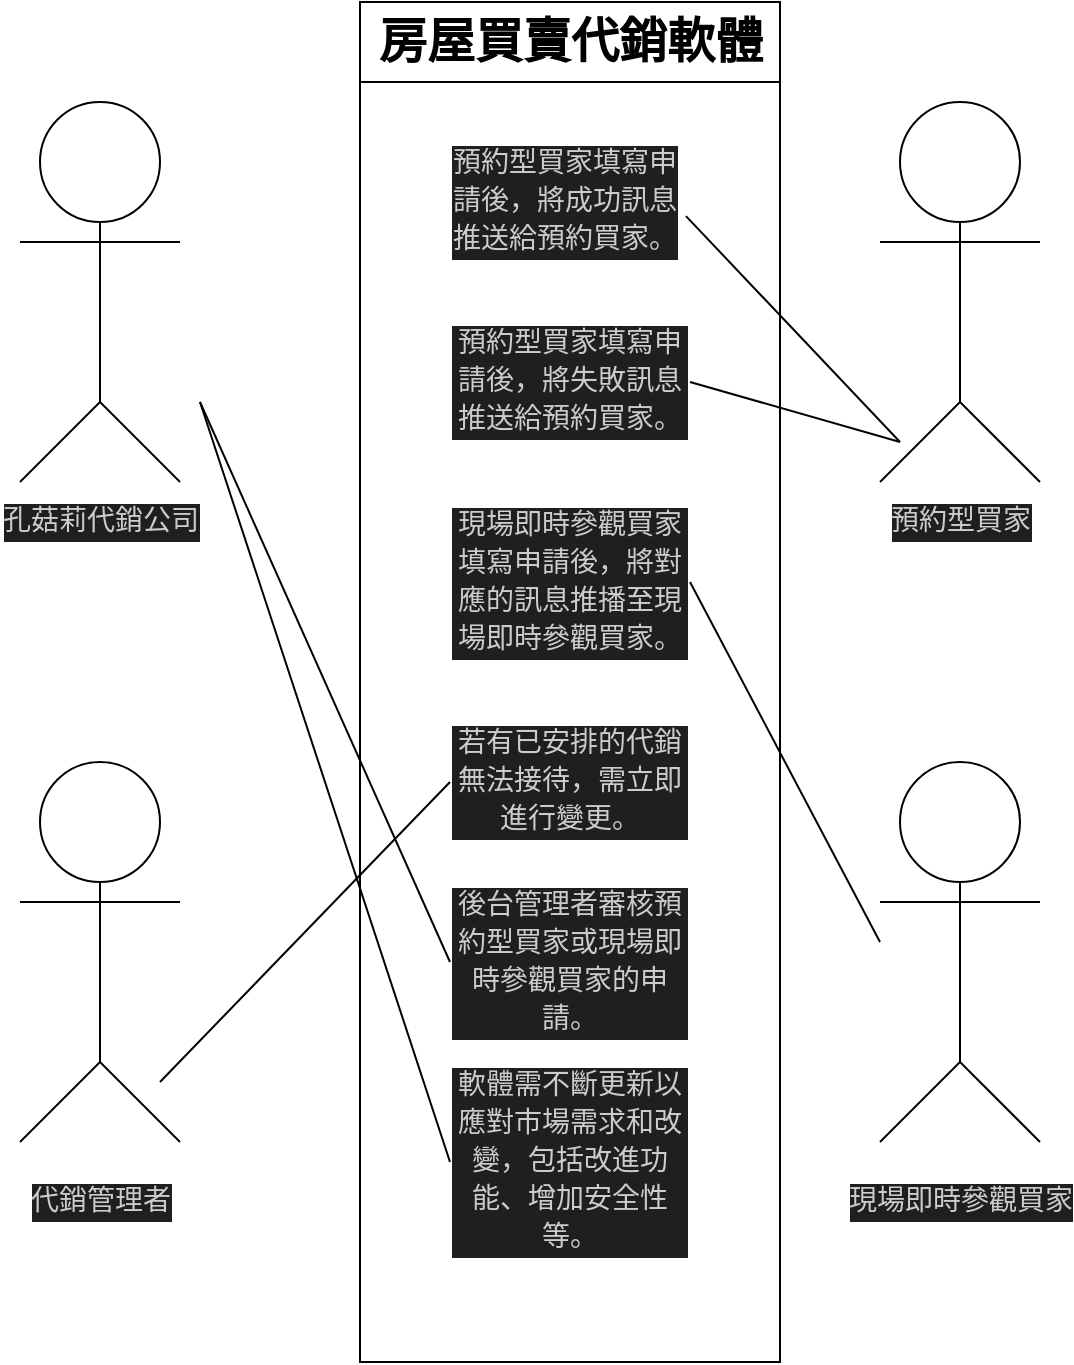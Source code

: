 <mxfile>
    <diagram id="amQlKnqfOqNiIgZk25ug" name="第1頁">
        <mxGraphModel dx="1136" dy="531" grid="1" gridSize="10" guides="1" tooltips="1" connect="1" arrows="1" fold="1" page="1" pageScale="1" pageWidth="827" pageHeight="1169" math="0" shadow="0">
            <root>
                <mxCell id="0"/>
                <mxCell id="1" parent="0"/>
                <mxCell id="2" value="" style="ellipse;whiteSpace=wrap;html=1;aspect=fixed;" parent="1" vertex="1">
                    <mxGeometry x="120" y="110" width="60" height="60" as="geometry"/>
                </mxCell>
                <mxCell id="3" value="" style="endArrow=none;html=1;" parent="1" edge="1">
                    <mxGeometry width="50" height="50" relative="1" as="geometry">
                        <mxPoint x="150" y="260" as="sourcePoint"/>
                        <mxPoint x="150" y="170" as="targetPoint"/>
                    </mxGeometry>
                </mxCell>
                <mxCell id="4" value="" style="endArrow=none;html=1;" parent="1" edge="1">
                    <mxGeometry width="50" height="50" relative="1" as="geometry">
                        <mxPoint x="110" y="180" as="sourcePoint"/>
                        <mxPoint x="190" y="180" as="targetPoint"/>
                    </mxGeometry>
                </mxCell>
                <mxCell id="5" value="" style="endArrow=none;html=1;" parent="1" edge="1">
                    <mxGeometry width="50" height="50" relative="1" as="geometry">
                        <mxPoint x="110" y="300" as="sourcePoint"/>
                        <mxPoint x="150" y="260" as="targetPoint"/>
                    </mxGeometry>
                </mxCell>
                <mxCell id="6" value="" style="endArrow=none;html=1;" parent="1" edge="1">
                    <mxGeometry width="50" height="50" relative="1" as="geometry">
                        <mxPoint x="150" y="260" as="sourcePoint"/>
                        <mxPoint x="190" y="300" as="targetPoint"/>
                    </mxGeometry>
                </mxCell>
                <mxCell id="7" value="" style="ellipse;whiteSpace=wrap;html=1;aspect=fixed;" parent="1" vertex="1">
                    <mxGeometry x="120" y="440" width="60" height="60" as="geometry"/>
                </mxCell>
                <mxCell id="8" value="" style="endArrow=none;html=1;" parent="1" edge="1">
                    <mxGeometry width="50" height="50" relative="1" as="geometry">
                        <mxPoint x="150" y="590" as="sourcePoint"/>
                        <mxPoint x="150" y="500" as="targetPoint"/>
                    </mxGeometry>
                </mxCell>
                <mxCell id="9" value="" style="endArrow=none;html=1;" parent="1" edge="1">
                    <mxGeometry width="50" height="50" relative="1" as="geometry">
                        <mxPoint x="110" y="510" as="sourcePoint"/>
                        <mxPoint x="190" y="510" as="targetPoint"/>
                    </mxGeometry>
                </mxCell>
                <mxCell id="10" value="" style="endArrow=none;html=1;" parent="1" edge="1">
                    <mxGeometry width="50" height="50" relative="1" as="geometry">
                        <mxPoint x="110" y="630" as="sourcePoint"/>
                        <mxPoint x="150" y="590" as="targetPoint"/>
                    </mxGeometry>
                </mxCell>
                <mxCell id="11" value="" style="endArrow=none;html=1;" parent="1" edge="1">
                    <mxGeometry width="50" height="50" relative="1" as="geometry">
                        <mxPoint x="150" y="590" as="sourcePoint"/>
                        <mxPoint x="190" y="630" as="targetPoint"/>
                    </mxGeometry>
                </mxCell>
                <mxCell id="12" value="" style="ellipse;whiteSpace=wrap;html=1;aspect=fixed;" parent="1" vertex="1">
                    <mxGeometry x="550" y="110" width="60" height="60" as="geometry"/>
                </mxCell>
                <mxCell id="13" value="" style="endArrow=none;html=1;" parent="1" edge="1">
                    <mxGeometry width="50" height="50" relative="1" as="geometry">
                        <mxPoint x="580" y="260" as="sourcePoint"/>
                        <mxPoint x="580" y="170" as="targetPoint"/>
                    </mxGeometry>
                </mxCell>
                <mxCell id="14" value="" style="endArrow=none;html=1;" parent="1" edge="1">
                    <mxGeometry width="50" height="50" relative="1" as="geometry">
                        <mxPoint x="540" y="180" as="sourcePoint"/>
                        <mxPoint x="620" y="180" as="targetPoint"/>
                    </mxGeometry>
                </mxCell>
                <mxCell id="15" value="" style="endArrow=none;html=1;" parent="1" edge="1">
                    <mxGeometry width="50" height="50" relative="1" as="geometry">
                        <mxPoint x="540" y="300" as="sourcePoint"/>
                        <mxPoint x="580" y="260" as="targetPoint"/>
                    </mxGeometry>
                </mxCell>
                <mxCell id="16" value="" style="endArrow=none;html=1;" parent="1" edge="1">
                    <mxGeometry width="50" height="50" relative="1" as="geometry">
                        <mxPoint x="580" y="260" as="sourcePoint"/>
                        <mxPoint x="620" y="300" as="targetPoint"/>
                    </mxGeometry>
                </mxCell>
                <mxCell id="22" value="" style="ellipse;whiteSpace=wrap;html=1;aspect=fixed;" parent="1" vertex="1">
                    <mxGeometry x="550" y="440" width="60" height="60" as="geometry"/>
                </mxCell>
                <mxCell id="23" value="" style="endArrow=none;html=1;" parent="1" edge="1">
                    <mxGeometry width="50" height="50" relative="1" as="geometry">
                        <mxPoint x="580" y="590" as="sourcePoint"/>
                        <mxPoint x="580" y="500" as="targetPoint"/>
                    </mxGeometry>
                </mxCell>
                <mxCell id="24" value="" style="endArrow=none;html=1;" parent="1" edge="1">
                    <mxGeometry width="50" height="50" relative="1" as="geometry">
                        <mxPoint x="540" y="510" as="sourcePoint"/>
                        <mxPoint x="620" y="510" as="targetPoint"/>
                    </mxGeometry>
                </mxCell>
                <mxCell id="25" value="" style="endArrow=none;html=1;" parent="1" edge="1">
                    <mxGeometry width="50" height="50" relative="1" as="geometry">
                        <mxPoint x="540" y="630" as="sourcePoint"/>
                        <mxPoint x="580" y="590" as="targetPoint"/>
                    </mxGeometry>
                </mxCell>
                <mxCell id="26" value="" style="endArrow=none;html=1;" parent="1" edge="1">
                    <mxGeometry width="50" height="50" relative="1" as="geometry">
                        <mxPoint x="580" y="590" as="sourcePoint"/>
                        <mxPoint x="620" y="630" as="targetPoint"/>
                    </mxGeometry>
                </mxCell>
                <mxCell id="27" value="" style="rounded=0;whiteSpace=wrap;html=1;fillColor=none;" parent="1" vertex="1">
                    <mxGeometry x="280" y="100" width="210" height="640" as="geometry"/>
                </mxCell>
                <mxCell id="28" value="" style="rounded=0;whiteSpace=wrap;html=1;fillColor=none;" parent="1" vertex="1">
                    <mxGeometry x="280" y="60" width="210" height="40" as="geometry"/>
                </mxCell>
                <mxCell id="29" value="房屋買賣代銷軟體" style="text;strokeColor=none;fillColor=none;html=1;fontSize=24;fontStyle=1;verticalAlign=middle;align=center;" parent="1" vertex="1">
                    <mxGeometry x="335" y="60" width="100" height="40" as="geometry"/>
                </mxCell>
                <mxCell id="30" value="&lt;div style=&quot;color: rgb(204, 204, 204); background-color: rgb(31, 31, 31); font-family: Consolas, &amp;quot;Courier New&amp;quot;, monospace; font-weight: normal; font-size: 14px; line-height: 19px;&quot;&gt;孔菇莉代銷公司&lt;/div&gt;" style="text;strokeColor=none;fillColor=none;html=1;fontSize=24;fontStyle=1;verticalAlign=middle;align=center;" parent="1" vertex="1">
                    <mxGeometry x="100" y="300" width="100" height="40" as="geometry"/>
                </mxCell>
                <mxCell id="31" value="&lt;div style=&quot;color: rgb(204, 204, 204); background-color: rgb(31, 31, 31); font-family: Consolas, &amp;quot;Courier New&amp;quot;, monospace; font-weight: normal; font-size: 14px; line-height: 19px;&quot;&gt;&lt;div style=&quot;line-height: 19px;&quot;&gt;代銷管理者&lt;/div&gt;&lt;/div&gt;" style="text;strokeColor=none;fillColor=none;html=1;fontSize=24;fontStyle=1;verticalAlign=middle;align=center;" parent="1" vertex="1">
                    <mxGeometry x="100" y="640" width="100" height="40" as="geometry"/>
                </mxCell>
                <mxCell id="32" value="&lt;div style=&quot;color: rgb(204, 204, 204); background-color: rgb(31, 31, 31); font-family: Consolas, &amp;quot;Courier New&amp;quot;, monospace; font-weight: normal; font-size: 14px; line-height: 19px;&quot;&gt;預約型買家&lt;/div&gt;" style="text;strokeColor=none;fillColor=none;html=1;fontSize=24;fontStyle=1;verticalAlign=middle;align=center;" parent="1" vertex="1">
                    <mxGeometry x="530" y="300" width="100" height="40" as="geometry"/>
                </mxCell>
                <mxCell id="33" value="&lt;div style=&quot;color: rgb(204, 204, 204); background-color: rgb(31, 31, 31); font-family: Consolas, &amp;quot;Courier New&amp;quot;, monospace; font-weight: normal; font-size: 14px; line-height: 19px;&quot;&gt;&lt;div style=&quot;line-height: 19px;&quot;&gt;現場即時參觀買家&lt;/div&gt;&lt;/div&gt;" style="text;strokeColor=none;fillColor=none;html=1;fontSize=24;fontStyle=1;verticalAlign=middle;align=center;" parent="1" vertex="1">
                    <mxGeometry x="530" y="640" width="100" height="40" as="geometry"/>
                </mxCell>
                <mxCell id="34" value="&lt;div style=&quot;color: rgb(204, 204, 204); background-color: rgb(31, 31, 31); font-family: Consolas, &amp;quot;Courier New&amp;quot;, monospace; font-size: 14px; line-height: 19px;&quot;&gt;預約型買家填寫申請後，&lt;span style=&quot;&quot;&gt;將成功訊息推送給預約買家。&lt;/span&gt;&lt;/div&gt;" style="ellipse;whiteSpace=wrap;html=1;fillColor=none;strokeColor=none;" parent="1" vertex="1">
                    <mxGeometry x="325" y="120" width="115" height="80" as="geometry"/>
                </mxCell>
                <mxCell id="35" value="&lt;div style=&quot;color: rgb(204, 204, 204); background-color: rgb(31, 31, 31); font-family: Consolas, &amp;quot;Courier New&amp;quot;, monospace; font-size: 14px; line-height: 19px;&quot;&gt;預約型買家填寫申請後，&lt;span style=&quot;&quot;&gt;將失敗訊息推送給預約買家。&lt;/span&gt;&lt;/div&gt;" style="ellipse;whiteSpace=wrap;html=1;fillColor=none;strokeColor=none;" parent="1" vertex="1">
                    <mxGeometry x="325" y="210" width="120" height="80" as="geometry"/>
                </mxCell>
                <mxCell id="36" value="&lt;div style=&quot;color: rgb(204, 204, 204); background-color: rgb(31, 31, 31); font-family: Consolas, &amp;quot;Courier New&amp;quot;, monospace; font-size: 14px; line-height: 19px;&quot;&gt;&lt;div style=&quot;line-height: 19px;&quot;&gt;現場即時參觀買家填寫申請後，&lt;span style=&quot;&quot;&gt;將對應的訊息推播至現場即時參觀買家。&lt;/span&gt;&lt;/div&gt;&lt;/div&gt;" style="ellipse;whiteSpace=wrap;html=1;fillColor=none;strokeColor=none;" parent="1" vertex="1">
                    <mxGeometry x="325" y="310" width="120" height="80" as="geometry"/>
                </mxCell>
                <mxCell id="37" value="&lt;div style=&quot;color: rgb(204, 204, 204); background-color: rgb(31, 31, 31); font-family: Consolas, &amp;quot;Courier New&amp;quot;, monospace; font-size: 14px; line-height: 19px;&quot;&gt;&lt;div style=&quot;line-height: 19px;&quot;&gt;&lt;div style=&quot;line-height: 19px;&quot;&gt;若有已安排的代銷無法接待，需立即進行變更。&lt;/div&gt;&lt;/div&gt;&lt;/div&gt;" style="ellipse;whiteSpace=wrap;html=1;fillColor=none;strokeColor=none;" parent="1" vertex="1">
                    <mxGeometry x="325" y="410" width="120" height="80" as="geometry"/>
                </mxCell>
                <mxCell id="38" value="&lt;div style=&quot;color: rgb(204, 204, 204); background-color: rgb(31, 31, 31); font-family: Consolas, &amp;quot;Courier New&amp;quot;, monospace; font-size: 14px; line-height: 19px;&quot;&gt;&lt;div style=&quot;line-height: 19px;&quot;&gt;&lt;div style=&quot;line-height: 19px;&quot;&gt;&lt;div style=&quot;line-height: 19px;&quot;&gt;後台管理者審核預約型買家或現場即時參觀買家的申請。&lt;/div&gt;&lt;/div&gt;&lt;/div&gt;&lt;/div&gt;" style="ellipse;whiteSpace=wrap;html=1;fillColor=none;strokeColor=none;" parent="1" vertex="1">
                    <mxGeometry x="325" y="500" width="120" height="80" as="geometry"/>
                </mxCell>
                <mxCell id="39" value="&lt;div style=&quot;color: rgb(204, 204, 204); background-color: rgb(31, 31, 31); font-family: Consolas, &amp;quot;Courier New&amp;quot;, monospace; font-size: 14px; line-height: 19px;&quot;&gt;&lt;div style=&quot;line-height: 19px;&quot;&gt;&lt;div style=&quot;line-height: 19px;&quot;&gt;&lt;div style=&quot;line-height: 19px;&quot;&gt;&lt;div style=&quot;line-height: 19px;&quot;&gt;軟體需不斷更新以應對市場需求和改變，包括改進功能、增加安全性等。&lt;/div&gt;&lt;/div&gt;&lt;/div&gt;&lt;/div&gt;&lt;/div&gt;" style="ellipse;whiteSpace=wrap;html=1;fillColor=none;strokeColor=none;" parent="1" vertex="1">
                    <mxGeometry x="325" y="600" width="120" height="80" as="geometry"/>
                </mxCell>
                <mxCell id="40" value="" style="endArrow=none;html=1;exitX=1.026;exitY=0.588;exitDx=0;exitDy=0;exitPerimeter=0;" parent="1" source="34" edge="1">
                    <mxGeometry width="50" height="50" relative="1" as="geometry">
                        <mxPoint x="500" y="330" as="sourcePoint"/>
                        <mxPoint x="550" y="280" as="targetPoint"/>
                    </mxGeometry>
                </mxCell>
                <mxCell id="41" value="" style="endArrow=none;html=1;exitX=1;exitY=0.5;exitDx=0;exitDy=0;" parent="1" source="35" edge="1">
                    <mxGeometry width="50" height="50" relative="1" as="geometry">
                        <mxPoint x="500" y="330" as="sourcePoint"/>
                        <mxPoint x="550" y="280" as="targetPoint"/>
                    </mxGeometry>
                </mxCell>
                <mxCell id="42" value="" style="endArrow=none;html=1;exitX=1;exitY=0.5;exitDx=0;exitDy=0;" parent="1" source="36" edge="1">
                    <mxGeometry width="50" height="50" relative="1" as="geometry">
                        <mxPoint x="500" y="580" as="sourcePoint"/>
                        <mxPoint x="540" y="530" as="targetPoint"/>
                    </mxGeometry>
                </mxCell>
                <mxCell id="43" value="" style="endArrow=none;html=1;entryX=0;entryY=0.5;entryDx=0;entryDy=0;" parent="1" target="39" edge="1">
                    <mxGeometry width="50" height="50" relative="1" as="geometry">
                        <mxPoint x="200" y="260" as="sourcePoint"/>
                        <mxPoint x="230" y="240" as="targetPoint"/>
                    </mxGeometry>
                </mxCell>
                <mxCell id="44" value="" style="endArrow=none;html=1;entryX=0;entryY=0.5;entryDx=0;entryDy=0;" parent="1" target="38" edge="1">
                    <mxGeometry width="50" height="50" relative="1" as="geometry">
                        <mxPoint x="200" y="260" as="sourcePoint"/>
                        <mxPoint x="250" y="210" as="targetPoint"/>
                    </mxGeometry>
                </mxCell>
                <mxCell id="45" value="" style="endArrow=none;html=1;entryX=0;entryY=0.5;entryDx=0;entryDy=0;" parent="1" target="37" edge="1">
                    <mxGeometry width="50" height="50" relative="1" as="geometry">
                        <mxPoint x="180" y="600" as="sourcePoint"/>
                        <mxPoint x="230" y="550" as="targetPoint"/>
                    </mxGeometry>
                </mxCell>
            </root>
        </mxGraphModel>
    </diagram>
    <diagram id="ycxJ9LK6uJD3J30TPiuQ" name="第2頁">
        <mxGraphModel dx="1136" dy="531" grid="1" gridSize="10" guides="1" tooltips="1" connect="1" arrows="1" fold="1" page="1" pageScale="1" pageWidth="827" pageHeight="1169" math="0" shadow="0">
            <root>
                <mxCell id="0"/>
                <mxCell id="1" parent="0"/>
                <mxCell id="6LcdYaiVEfn1aLPraeSz-3" value="" style="group" vertex="1" connectable="0" parent="1">
                    <mxGeometry x="70" y="80" width="100" height="150" as="geometry"/>
                </mxCell>
                <mxCell id="6LcdYaiVEfn1aLPraeSz-1" value="&lt;font style=&quot;font-size: 20px;&quot;&gt;買家&lt;/font&gt;" style="rounded=0;whiteSpace=wrap;html=1;fillColor=none;" vertex="1" parent="6LcdYaiVEfn1aLPraeSz-3">
                    <mxGeometry width="100" height="30" as="geometry"/>
                </mxCell>
                <mxCell id="6LcdYaiVEfn1aLPraeSz-2" value="" style="rounded=0;whiteSpace=wrap;html=1;fontSize=20;fillColor=none;" vertex="1" parent="6LcdYaiVEfn1aLPraeSz-3">
                    <mxGeometry y="30" width="100" height="70" as="geometry"/>
                </mxCell>
                <mxCell id="6LcdYaiVEfn1aLPraeSz-9" value="&lt;font style=&quot;font-size: 14px;&quot;&gt;姓名&lt;/font&gt;" style="text;strokeColor=none;fillColor=none;html=1;fontSize=24;fontStyle=1;verticalAlign=middle;align=center;" vertex="1" parent="6LcdYaiVEfn1aLPraeSz-3">
                    <mxGeometry x="-20" y="30" width="100" height="40" as="geometry"/>
                </mxCell>
                <mxCell id="6LcdYaiVEfn1aLPraeSz-10" value="&lt;font style=&quot;font-size: 14px;&quot;&gt;聯絡方式&lt;/font&gt;" style="text;strokeColor=none;fillColor=none;html=1;fontSize=24;fontStyle=1;verticalAlign=middle;align=center;" vertex="1" parent="6LcdYaiVEfn1aLPraeSz-3">
                    <mxGeometry x="-10" y="55" width="100" height="40" as="geometry"/>
                </mxCell>
                <mxCell id="6LcdYaiVEfn1aLPraeSz-5" value="" style="group" vertex="1" connectable="0" parent="1">
                    <mxGeometry x="280" y="100" width="160" height="150" as="geometry"/>
                </mxCell>
                <mxCell id="6LcdYaiVEfn1aLPraeSz-6" value="&lt;font style=&quot;font-size: 20px;&quot;&gt;預約申請表填寫&lt;/font&gt;" style="rounded=0;whiteSpace=wrap;html=1;fillColor=none;" vertex="1" parent="6LcdYaiVEfn1aLPraeSz-5">
                    <mxGeometry y="-20" width="160" height="50" as="geometry"/>
                </mxCell>
                <mxCell id="6LcdYaiVEfn1aLPraeSz-7" value="" style="rounded=0;whiteSpace=wrap;html=1;fontSize=20;fillColor=none;" vertex="1" parent="6LcdYaiVEfn1aLPraeSz-5">
                    <mxGeometry y="30" width="160" height="120" as="geometry"/>
                </mxCell>
                <mxCell id="6LcdYaiVEfn1aLPraeSz-17" value="&lt;font style=&quot;font-size: 14px;&quot;&gt;聯絡方式&lt;/font&gt;" style="text;strokeColor=none;fillColor=none;html=1;fontSize=24;fontStyle=1;verticalAlign=middle;align=center;" vertex="1" parent="6LcdYaiVEfn1aLPraeSz-5">
                    <mxGeometry x="-10" y="55" width="100" height="40" as="geometry"/>
                </mxCell>
                <mxCell id="6LcdYaiVEfn1aLPraeSz-18" value="&lt;font style=&quot;font-size: 14px;&quot;&gt;姓名&lt;/font&gt;" style="text;strokeColor=none;fillColor=none;html=1;fontSize=24;fontStyle=1;verticalAlign=middle;align=center;" vertex="1" parent="6LcdYaiVEfn1aLPraeSz-5">
                    <mxGeometry x="-20" y="30" width="100" height="40" as="geometry"/>
                </mxCell>
                <mxCell id="6LcdYaiVEfn1aLPraeSz-24" value="&lt;font style=&quot;font-size: 14px;&quot;&gt;預約時間&lt;/font&gt;" style="text;strokeColor=none;fillColor=none;html=1;fontSize=24;fontStyle=1;verticalAlign=middle;align=center;" vertex="1" parent="6LcdYaiVEfn1aLPraeSz-5">
                    <mxGeometry x="-10" y="80" width="100" height="40" as="geometry"/>
                </mxCell>
                <mxCell id="6LcdYaiVEfn1aLPraeSz-25" value="&lt;span style=&quot;font-size: 14px;&quot;&gt;申請項目&lt;/span&gt;" style="text;strokeColor=none;fillColor=none;html=1;fontSize=24;fontStyle=1;verticalAlign=middle;align=center;" vertex="1" parent="6LcdYaiVEfn1aLPraeSz-5">
                    <mxGeometry x="-10" y="110" width="100" height="40" as="geometry"/>
                </mxCell>
                <mxCell id="6LcdYaiVEfn1aLPraeSz-34" value="1" style="text;strokeColor=none;fillColor=none;html=1;fontSize=24;fontStyle=1;verticalAlign=middle;align=center;" vertex="1" parent="6LcdYaiVEfn1aLPraeSz-5">
                    <mxGeometry x="-70" width="100" height="40" as="geometry"/>
                </mxCell>
                <mxCell id="6LcdYaiVEfn1aLPraeSz-40" value="" style="triangle;whiteSpace=wrap;html=1;fontSize=15;fillColor=none;" vertex="1" parent="6LcdYaiVEfn1aLPraeSz-5">
                    <mxGeometry x="-40" y="-20" width="20" height="30" as="geometry"/>
                </mxCell>
                <mxCell id="6LcdYaiVEfn1aLPraeSz-11" value="" style="group" vertex="1" connectable="0" parent="1">
                    <mxGeometry x="280" y="350" width="140" height="130" as="geometry"/>
                </mxCell>
                <mxCell id="6LcdYaiVEfn1aLPraeSz-12" value="&lt;font style=&quot;font-size: 20px;&quot;&gt;代銷管理員&lt;/font&gt;" style="rounded=0;whiteSpace=wrap;html=1;fillColor=none;" vertex="1" parent="6LcdYaiVEfn1aLPraeSz-11">
                    <mxGeometry y="-17.333" width="140" height="43.333" as="geometry"/>
                </mxCell>
                <mxCell id="6LcdYaiVEfn1aLPraeSz-13" value="" style="rounded=0;whiteSpace=wrap;html=1;fontSize=20;fillColor=none;" vertex="1" parent="6LcdYaiVEfn1aLPraeSz-11">
                    <mxGeometry y="26" width="140" height="104" as="geometry"/>
                </mxCell>
                <mxCell id="6LcdYaiVEfn1aLPraeSz-26" value="&lt;font style=&quot;font-size: 14px;&quot;&gt;姓名&lt;/font&gt;" style="text;strokeColor=none;fillColor=none;html=1;fontSize=24;fontStyle=1;verticalAlign=middle;align=center;" vertex="1" parent="6LcdYaiVEfn1aLPraeSz-11">
                    <mxGeometry x="-8.75" y="26" width="87.5" height="34.667" as="geometry"/>
                </mxCell>
                <mxCell id="6LcdYaiVEfn1aLPraeSz-27" value="&lt;span style=&quot;font-size: 14px;&quot;&gt;聯絡方式&lt;/span&gt;" style="text;strokeColor=none;fillColor=none;html=1;fontSize=24;fontStyle=1;verticalAlign=middle;align=center;" vertex="1" parent="6LcdYaiVEfn1aLPraeSz-11">
                    <mxGeometry y="52" width="87.5" height="34.667" as="geometry"/>
                </mxCell>
                <mxCell id="6LcdYaiVEfn1aLPraeSz-28" value="&lt;span style=&quot;font-size: 14px;&quot;&gt;審核狀態&lt;/span&gt;" style="text;strokeColor=none;fillColor=none;html=1;fontSize=24;fontStyle=1;verticalAlign=middle;align=center;" vertex="1" parent="6LcdYaiVEfn1aLPraeSz-11">
                    <mxGeometry y="78" width="87.5" height="34.667" as="geometry"/>
                </mxCell>
                <mxCell id="6LcdYaiVEfn1aLPraeSz-14" value="" style="group" vertex="1" connectable="0" parent="1">
                    <mxGeometry x="580" y="370" width="140" height="100" as="geometry"/>
                </mxCell>
                <mxCell id="6LcdYaiVEfn1aLPraeSz-15" value="&lt;font style=&quot;font-size: 20px;&quot;&gt;閒置代銷人員&lt;/font&gt;" style="rounded=0;whiteSpace=wrap;html=1;fillColor=none;" vertex="1" parent="6LcdYaiVEfn1aLPraeSz-14">
                    <mxGeometry y="-13.333" width="140" height="33.333" as="geometry"/>
                </mxCell>
                <mxCell id="6LcdYaiVEfn1aLPraeSz-16" value="" style="rounded=0;whiteSpace=wrap;html=1;fontSize=20;fillColor=none;" vertex="1" parent="6LcdYaiVEfn1aLPraeSz-14">
                    <mxGeometry y="20" width="140" height="80" as="geometry"/>
                </mxCell>
                <mxCell id="6LcdYaiVEfn1aLPraeSz-29" value="&lt;font style=&quot;font-size: 14px;&quot;&gt;姓名&lt;/font&gt;" style="text;strokeColor=none;fillColor=none;html=1;fontSize=24;fontStyle=1;verticalAlign=middle;align=center;" vertex="1" parent="6LcdYaiVEfn1aLPraeSz-14">
                    <mxGeometry x="-8.75" y="26.667" width="87.5" height="26.667" as="geometry"/>
                </mxCell>
                <mxCell id="6LcdYaiVEfn1aLPraeSz-30" value="&lt;span style=&quot;font-size: 14px;&quot;&gt;聯絡方式&lt;/span&gt;" style="text;strokeColor=none;fillColor=none;html=1;fontSize=24;fontStyle=1;verticalAlign=middle;align=center;" vertex="1" parent="6LcdYaiVEfn1aLPraeSz-14">
                    <mxGeometry y="46.667" width="87.5" height="26.667" as="geometry"/>
                </mxCell>
                <mxCell id="6LcdYaiVEfn1aLPraeSz-49" value="1" style="text;strokeColor=none;fillColor=none;html=1;fontSize=24;fontStyle=1;verticalAlign=middle;align=center;" vertex="1" parent="6LcdYaiVEfn1aLPraeSz-14">
                    <mxGeometry x="-60" y="33.33" width="100" height="40" as="geometry"/>
                </mxCell>
                <mxCell id="6LcdYaiVEfn1aLPraeSz-32" value="" style="endArrow=none;html=1;fontSize=14;entryX=0.2;entryY=0.25;entryDx=0;entryDy=0;entryPerimeter=0;" edge="1" parent="1" target="6LcdYaiVEfn1aLPraeSz-18">
                    <mxGeometry width="50" height="50" relative="1" as="geometry">
                        <mxPoint x="170" y="140" as="sourcePoint"/>
                        <mxPoint x="220" y="90" as="targetPoint"/>
                    </mxGeometry>
                </mxCell>
                <mxCell id="6LcdYaiVEfn1aLPraeSz-33" value="1" style="text;strokeColor=none;fillColor=none;html=1;fontSize=24;fontStyle=1;verticalAlign=middle;align=center;" vertex="1" parent="1">
                    <mxGeometry x="140" y="100" width="100" height="40" as="geometry"/>
                </mxCell>
                <mxCell id="6LcdYaiVEfn1aLPraeSz-36" value="" style="endArrow=none;html=1;fontSize=15;" edge="1" parent="1">
                    <mxGeometry width="50" height="50" relative="1" as="geometry">
                        <mxPoint x="360" y="330" as="sourcePoint"/>
                        <mxPoint x="360" y="250" as="targetPoint"/>
                    </mxGeometry>
                </mxCell>
                <mxCell id="6LcdYaiVEfn1aLPraeSz-38" value="1..." style="text;strokeColor=none;fillColor=none;html=1;fontSize=24;fontStyle=1;verticalAlign=middle;align=center;" vertex="1" parent="1">
                    <mxGeometry x="330" y="250" width="100" height="40" as="geometry"/>
                </mxCell>
                <mxCell id="6LcdYaiVEfn1aLPraeSz-39" value="1" style="text;strokeColor=none;fillColor=none;html=1;fontSize=24;fontStyle=1;verticalAlign=middle;align=center;" vertex="1" parent="1">
                    <mxGeometry x="324" y="300" width="100" height="40" as="geometry"/>
                </mxCell>
                <mxCell id="6LcdYaiVEfn1aLPraeSz-35" value="&lt;font style=&quot;font-size: 15px;&quot;&gt;填寫&lt;/font&gt;" style="text;strokeColor=none;fillColor=none;html=1;fontSize=24;fontStyle=1;verticalAlign=middle;align=center;" vertex="1" parent="1">
                    <mxGeometry x="190" y="80" width="60" height="30" as="geometry"/>
                </mxCell>
                <mxCell id="6LcdYaiVEfn1aLPraeSz-44" value="&lt;font style=&quot;font-size: 15px;&quot;&gt;審核&lt;/font&gt;" style="text;strokeColor=none;fillColor=none;html=1;fontSize=24;fontStyle=1;verticalAlign=middle;align=center;" vertex="1" parent="1">
                    <mxGeometry x="380" y="290" width="60" height="30" as="geometry"/>
                </mxCell>
                <mxCell id="6LcdYaiVEfn1aLPraeSz-43" value="" style="triangle;whiteSpace=wrap;html=1;fontSize=15;fillColor=none;rotation=-90;" vertex="1" parent="1">
                    <mxGeometry x="404" y="270" width="20" height="20" as="geometry"/>
                </mxCell>
                <mxCell id="6LcdYaiVEfn1aLPraeSz-47" value="" style="endArrow=none;html=1;fontSize=15;" edge="1" parent="1">
                    <mxGeometry width="50" height="50" relative="1" as="geometry">
                        <mxPoint x="420" y="440" as="sourcePoint"/>
                        <mxPoint x="580" y="440" as="targetPoint"/>
                    </mxGeometry>
                </mxCell>
                <mxCell id="6LcdYaiVEfn1aLPraeSz-48" value="1" style="text;strokeColor=none;fillColor=none;html=1;fontSize=24;fontStyle=1;verticalAlign=middle;align=center;" vertex="1" parent="1">
                    <mxGeometry x="380" y="410" width="100" height="40" as="geometry"/>
                </mxCell>
                <mxCell id="6LcdYaiVEfn1aLPraeSz-50" value="&lt;font style=&quot;font-size: 15px;&quot;&gt;安排&lt;/font&gt;" style="text;strokeColor=none;fillColor=none;html=1;fontSize=24;fontStyle=1;verticalAlign=middle;align=center;" vertex="1" parent="1">
                    <mxGeometry x="490" y="380" width="60" height="30" as="geometry"/>
                </mxCell>
                <mxCell id="6LcdYaiVEfn1aLPraeSz-51" value="" style="triangle;whiteSpace=wrap;html=1;fontSize=15;fillColor=none;" vertex="1" parent="1">
                    <mxGeometry x="540" y="380" width="20" height="30" as="geometry"/>
                </mxCell>
            </root>
        </mxGraphModel>
    </diagram>
</mxfile>